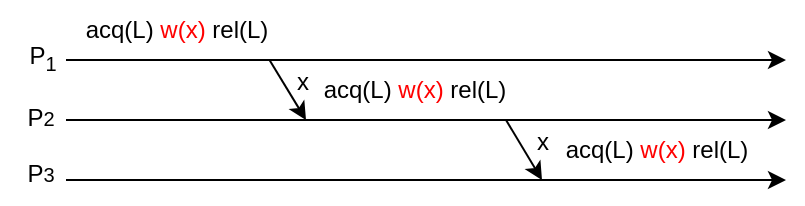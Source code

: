 <mxfile version="26.0.16">
  <diagram name="第 1 页" id="ox2iRF_8laomSmyxS9uO">
    <mxGraphModel dx="450" dy="327" grid="1" gridSize="10" guides="1" tooltips="1" connect="1" arrows="1" fold="1" page="1" pageScale="1" pageWidth="827" pageHeight="1169" math="0" shadow="0">
      <root>
        <mxCell id="0" />
        <mxCell id="1" parent="0" />
        <mxCell id="4mYztZ-CQ0LAVOd074Rc-1" value="&lt;span style=&quot;color: rgba(0, 0, 0, 0); font-family: monospace; font-size: 0px; text-align: start;&quot;&gt;%3CmxGraphModel%3E%3Croot%3E%3CmxCell%20id%3D%220%22%2F%3E%3CmxCell%20id%3D%221%22%20parent%3D%220%22%2F%3E%3CmxCell%20id%3D%222%22%20value%3D%22%22%20style%3D%22endArrow%3Dclassic%3Bhtml%3D1%3Brounded%3D0%3B%22%20edge%3D%221%22%20parent%3D%221%22%3E%3CmxGeometry%20width%3D%2250%22%20height%3D%2250%22%20relative%3D%221%22%20as%3D%22geometry%22%3E%3CmxPoint%20x%3D%22240%22%20y%3D%22188%22%20as%3D%22sourcePoint%22%2F%3E%3CmxPoint%20x%3D%22620%22%20y%3D%22190%22%20as%3D%22targetPoint%22%2F%3E%3C%2FmxGeometry%3E%3C%2FmxCell%3E%3C%2Froot%3E%3C%2FmxGraphModel%3E&lt;/span&gt;" style="text;html=1;align=center;verticalAlign=middle;resizable=0;points=[];autosize=1;strokeColor=none;fillColor=none;" parent="1" vertex="1">
          <mxGeometry x="230" y="198" width="20" height="30" as="geometry" />
        </mxCell>
        <mxCell id="4mYztZ-CQ0LAVOd074Rc-2" value="" style="endArrow=classic;html=1;rounded=0;" parent="1" edge="1">
          <mxGeometry width="50" height="50" relative="1" as="geometry">
            <mxPoint x="240" y="190" as="sourcePoint" />
            <mxPoint x="600" y="190" as="targetPoint" />
          </mxGeometry>
        </mxCell>
        <mxCell id="3h8yZsonHAX2tRKO89fy-1" value="" style="endArrow=classic;html=1;rounded=0;" edge="1" parent="1">
          <mxGeometry width="50" height="50" relative="1" as="geometry">
            <mxPoint x="240" y="220" as="sourcePoint" />
            <mxPoint x="600" y="220" as="targetPoint" />
          </mxGeometry>
        </mxCell>
        <mxCell id="3h8yZsonHAX2tRKO89fy-2" value="" style="endArrow=classic;html=1;rounded=0;" edge="1" parent="1">
          <mxGeometry width="50" height="50" relative="1" as="geometry">
            <mxPoint x="240" y="250" as="sourcePoint" />
            <mxPoint x="600" y="250" as="targetPoint" />
          </mxGeometry>
        </mxCell>
        <mxCell id="3h8yZsonHAX2tRKO89fy-3" value="P&lt;sub&gt;1&lt;/sub&gt;" style="text;html=1;align=center;verticalAlign=middle;resizable=0;points=[];autosize=1;strokeColor=none;fillColor=none;" vertex="1" parent="1">
          <mxGeometry x="208" y="174" width="40" height="30" as="geometry" />
        </mxCell>
        <mxCell id="3h8yZsonHAX2tRKO89fy-4" value="P&lt;span style=&quot;font-size: 10px;&quot;&gt;2&lt;/span&gt;" style="text;html=1;align=center;verticalAlign=middle;resizable=0;points=[];autosize=1;strokeColor=none;fillColor=none;" vertex="1" parent="1">
          <mxGeometry x="207" y="204" width="40" height="30" as="geometry" />
        </mxCell>
        <mxCell id="3h8yZsonHAX2tRKO89fy-5" value="P&lt;span style=&quot;font-size: 10px;&quot;&gt;3&lt;/span&gt;" style="text;html=1;align=center;verticalAlign=middle;resizable=0;points=[];autosize=1;strokeColor=none;fillColor=none;" vertex="1" parent="1">
          <mxGeometry x="207" y="232" width="40" height="30" as="geometry" />
        </mxCell>
        <mxCell id="3h8yZsonHAX2tRKO89fy-6" value="acq(L) &lt;font style=&quot;color: rgb(255, 0, 0);&quot;&gt;w(x)&lt;/font&gt; rel(L)" style="text;html=1;align=center;verticalAlign=middle;resizable=0;points=[];autosize=1;strokeColor=none;fillColor=none;" vertex="1" parent="1">
          <mxGeometry x="240" y="160" width="110" height="30" as="geometry" />
        </mxCell>
        <mxCell id="3h8yZsonHAX2tRKO89fy-7" value="" style="endArrow=classic;html=1;rounded=0;exitX=0.925;exitY=0.999;exitDx=0;exitDy=0;exitPerimeter=0;" edge="1" parent="1" source="3h8yZsonHAX2tRKO89fy-6">
          <mxGeometry width="50" height="50" relative="1" as="geometry">
            <mxPoint x="370" y="330" as="sourcePoint" />
            <mxPoint x="360" y="220" as="targetPoint" />
          </mxGeometry>
        </mxCell>
        <mxCell id="3h8yZsonHAX2tRKO89fy-8" value="x" style="text;html=1;align=center;verticalAlign=middle;resizable=0;points=[];autosize=1;strokeColor=none;fillColor=none;" vertex="1" parent="1">
          <mxGeometry x="343" y="186" width="30" height="30" as="geometry" />
        </mxCell>
        <mxCell id="3h8yZsonHAX2tRKO89fy-9" value="acq(L) &lt;font style=&quot;color: rgb(255, 0, 0);&quot;&gt;w(x)&lt;/font&gt; rel(L)" style="text;html=1;align=center;verticalAlign=middle;resizable=0;points=[];autosize=1;strokeColor=none;fillColor=none;" vertex="1" parent="1">
          <mxGeometry x="359" y="190" width="110" height="30" as="geometry" />
        </mxCell>
        <mxCell id="3h8yZsonHAX2tRKO89fy-10" value="" style="endArrow=classic;html=1;rounded=0;exitX=0.925;exitY=0.999;exitDx=0;exitDy=0;exitPerimeter=0;" edge="1" parent="1">
          <mxGeometry width="50" height="50" relative="1" as="geometry">
            <mxPoint x="460" y="220" as="sourcePoint" />
            <mxPoint x="478" y="250" as="targetPoint" />
          </mxGeometry>
        </mxCell>
        <mxCell id="3h8yZsonHAX2tRKO89fy-11" value="x" style="text;html=1;align=center;verticalAlign=middle;resizable=0;points=[];autosize=1;strokeColor=none;fillColor=none;" vertex="1" parent="1">
          <mxGeometry x="463" y="216" width="30" height="30" as="geometry" />
        </mxCell>
        <mxCell id="3h8yZsonHAX2tRKO89fy-12" value="acq(L) &lt;font style=&quot;color: rgb(255, 0, 0);&quot;&gt;w(x)&lt;/font&gt; rel(L)" style="text;html=1;align=center;verticalAlign=middle;resizable=0;points=[];autosize=1;strokeColor=none;fillColor=none;" vertex="1" parent="1">
          <mxGeometry x="480" y="220" width="110" height="30" as="geometry" />
        </mxCell>
      </root>
    </mxGraphModel>
  </diagram>
</mxfile>
